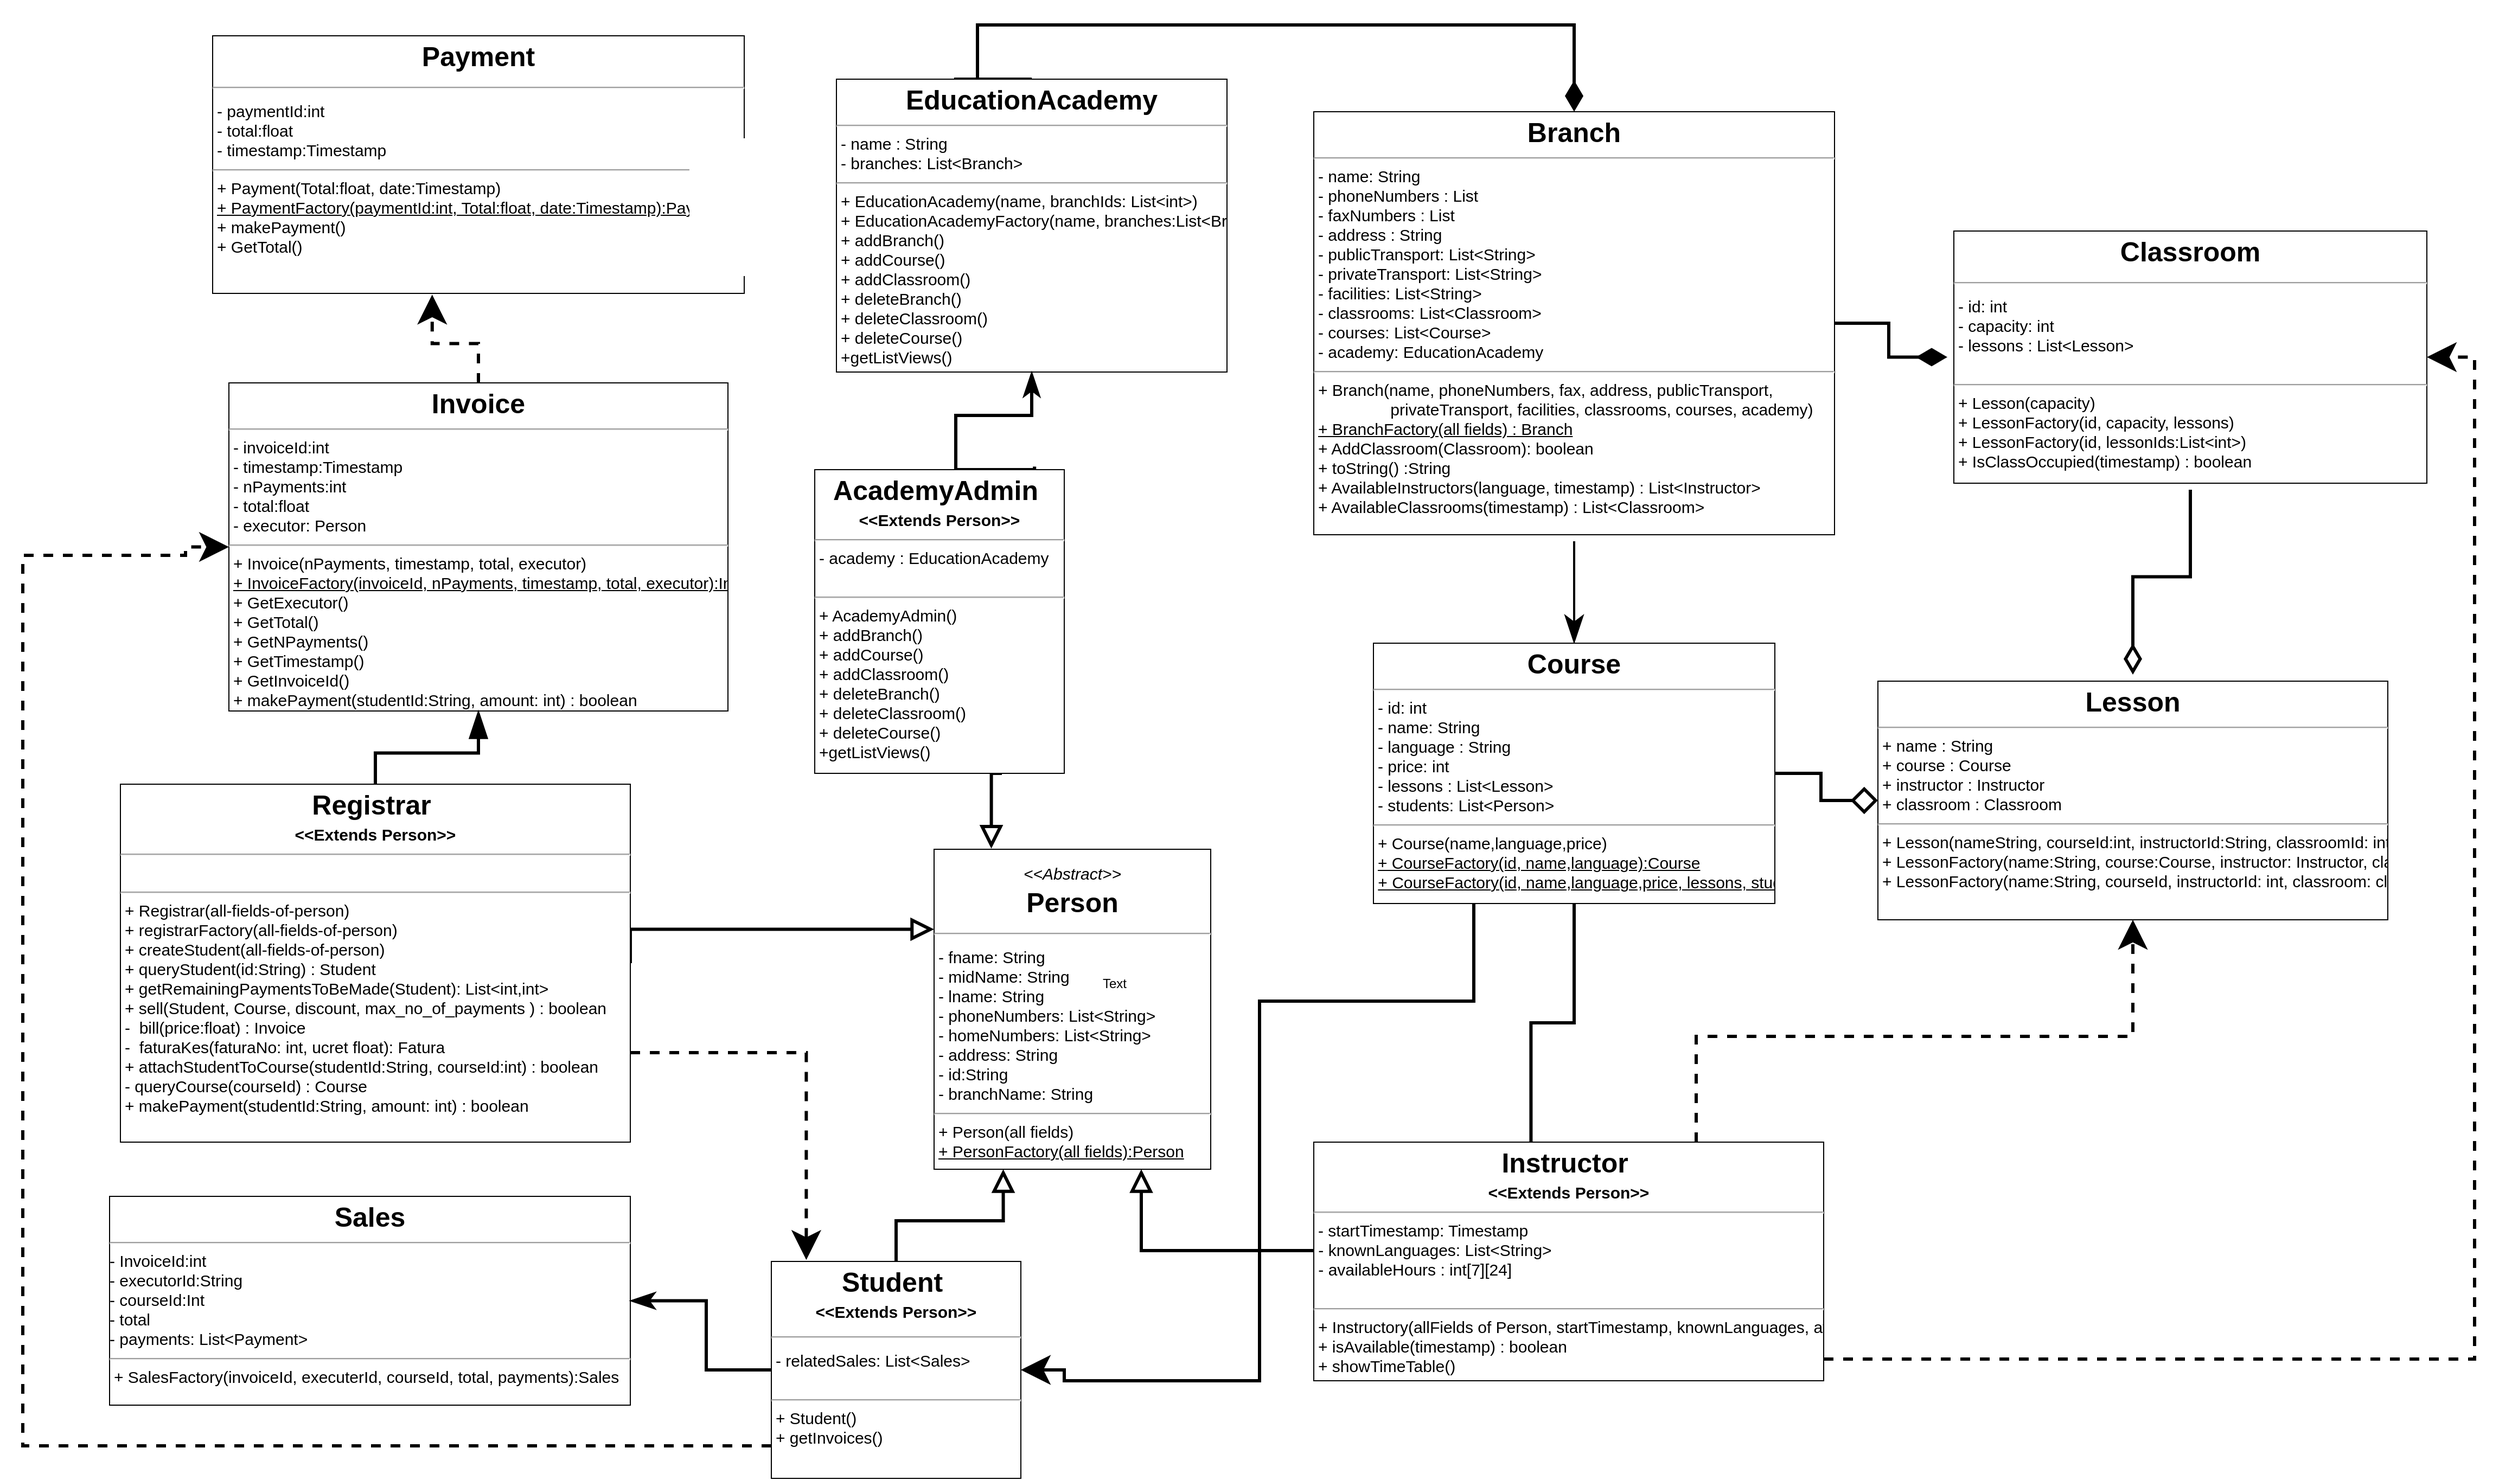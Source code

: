 <mxfile version="13.0.6" type="device"><diagram id="285nsoqUx9yiz--Ypf5e" name="Page-1"><mxGraphModel dx="3460" dy="1933" grid="1" gridSize="10" guides="1" tooltips="1" connect="1" arrows="1" fold="1" page="1" pageScale="1" pageWidth="827" pageHeight="1169" math="0" shadow="0"><root><mxCell id="0"/><mxCell id="1" parent="0"/><mxCell id="01FbjvimQgHPsxQRrtpG-1" style="edgeStyle=orthogonalEdgeStyle;rounded=0;orthogonalLoop=1;jettySize=auto;html=1;entryX=0.5;entryY=0;entryDx=0;entryDy=0;endArrow=diamondThin;endFill=1;strokeWidth=3;endSize=20;fontSize=15;exitX=0.5;exitY=0;exitDx=0;exitDy=0;" edge="1" parent="1" source="01FbjvimQgHPsxQRrtpG-2" target="01FbjvimQgHPsxQRrtpG-12"><mxGeometry relative="1" as="geometry"><Array as="points"><mxPoint x="1290" y="460"/><mxPoint x="1310" y="460"/><mxPoint x="1310" y="240"/><mxPoint x="1860" y="240"/></Array></mxGeometry></mxCell><mxCell id="01FbjvimQgHPsxQRrtpG-2" value="&lt;p style=&quot;margin: 4px 0px 0px ; text-align: center&quot;&gt;&lt;b&gt;&lt;font style=&quot;font-size: 25px&quot;&gt;EducationAcademy&lt;/font&gt;&lt;/b&gt;&lt;/p&gt;&lt;hr style=&quot;font-size: 15px&quot;&gt;&lt;p style=&quot;margin: 0px 0px 0px 4px ; font-size: 15px&quot;&gt;- name : String&amp;nbsp;&lt;/p&gt;&lt;p style=&quot;margin: 0px 0px 0px 4px ; font-size: 15px&quot;&gt;- branches: List&amp;lt;Branch&amp;gt;&lt;/p&gt;&lt;hr style=&quot;font-size: 15px&quot;&gt;&lt;p style=&quot;margin: 0px 0px 0px 4px ; font-size: 15px&quot;&gt;+ EducationAcademy(name, branchIds: List&amp;lt;int&amp;gt;)&lt;br style=&quot;font-size: 15px&quot;&gt;&lt;/p&gt;&lt;p style=&quot;margin: 0px 0px 0px 4px ; font-size: 15px&quot;&gt;+ EducationAcademyFactory(name, branches:List&amp;lt;Branch&amp;gt;)&lt;/p&gt;&lt;p style=&quot;margin: 0px 0px 0px 4px&quot;&gt;+ addBranch()&lt;/p&gt;&lt;p style=&quot;margin: 0px 0px 0px 4px&quot;&gt;+ addCourse()&lt;/p&gt;&lt;p style=&quot;margin: 0px 0px 0px 4px&quot;&gt;+ addClassroom()&lt;/p&gt;&lt;p style=&quot;margin: 0px 0px 0px 4px&quot;&gt;+ deleteBranch()&lt;/p&gt;&lt;p style=&quot;margin: 0px 0px 0px 4px&quot;&gt;+ deleteClassroom()&lt;/p&gt;&lt;p style=&quot;margin: 0px 0px 0px 4px&quot;&gt;+ deleteCourse()&lt;/p&gt;&lt;p style=&quot;margin: 0px 0px 0px 4px&quot;&gt;+getListViews()&lt;/p&gt;&lt;p style=&quot;margin: 0px 0px 0px 4px ; font-size: 15px&quot;&gt;&lt;br style=&quot;font-size: 15px&quot;&gt;&lt;/p&gt;" style="verticalAlign=top;align=left;overflow=fill;fontSize=15;fontFamily=Helvetica;html=1;" vertex="1" parent="1"><mxGeometry x="1180" y="290" width="360" height="270" as="geometry"/></mxCell><mxCell id="01FbjvimQgHPsxQRrtpG-3" style="edgeStyle=orthogonalEdgeStyle;rounded=0;orthogonalLoop=1;jettySize=auto;html=1;sourcePerimeterSpacing=6;endArrow=diamondThin;endFill=0;endSize=20;targetPerimeterSpacing=6;strokeWidth=3;fontSize=15;" edge="1" parent="1" source="01FbjvimQgHPsxQRrtpG-4" target="01FbjvimQgHPsxQRrtpG-25"><mxGeometry relative="1" as="geometry"/></mxCell><mxCell id="01FbjvimQgHPsxQRrtpG-4" value="&lt;p style=&quot;margin: 4px 0px 0px ; text-align: center ; font-size: 25px&quot;&gt;&lt;b&gt;&lt;font style=&quot;font-size: 25px&quot;&gt;Classroom&lt;/font&gt;&lt;/b&gt;&lt;/p&gt;&lt;hr style=&quot;font-size: 25px&quot;&gt;&lt;p style=&quot;margin: 0px 0px 0px 4px&quot;&gt;&lt;font style=&quot;font-size: 15px&quot;&gt;- id: int&lt;/font&gt;&lt;/p&gt;&lt;p style=&quot;margin: 0px 0px 0px 4px&quot;&gt;&lt;font style=&quot;font-size: 15px&quot;&gt;- capacity: int&lt;/font&gt;&lt;/p&gt;&lt;p style=&quot;margin: 0px 0px 0px 4px&quot;&gt;&lt;font style=&quot;font-size: 15px&quot;&gt;- lessons : List&amp;lt;Lesson&amp;gt;&lt;/font&gt;&lt;/p&gt;&lt;p style=&quot;margin: 0px 0px 0px 4px&quot;&gt;&lt;font style=&quot;font-size: 15px&quot;&gt;&lt;br&gt;&lt;/font&gt;&lt;/p&gt;&lt;hr&gt;&lt;p style=&quot;margin: 0px 0px 0px 4px&quot;&gt;&lt;font style=&quot;font-size: 15px&quot;&gt;+ Lesson(capacity)&lt;/font&gt;&lt;/p&gt;&lt;p style=&quot;margin: 0px 0px 0px 4px&quot;&gt;&lt;font style=&quot;font-size: 15px&quot;&gt;+ LessonFactory(id, capacity, lessons)&lt;/font&gt;&lt;/p&gt;&lt;p style=&quot;margin: 0px 0px 0px 4px&quot;&gt;&lt;font style=&quot;font-size: 15px&quot;&gt;+ LessonFactory(id, lessonIds:List&amp;lt;int&amp;gt;)&lt;/font&gt;&lt;/p&gt;&lt;p style=&quot;margin: 0px 0px 0px 4px&quot;&gt;&lt;font style=&quot;font-size: 15px&quot;&gt;+ IsClassOccupied(timestamp) : boolean&lt;/font&gt;&lt;/p&gt;" style="verticalAlign=top;align=left;overflow=fill;fontSize=15;fontFamily=Helvetica;html=1;" vertex="1" parent="1"><mxGeometry x="2210" y="430" width="436" height="232.5" as="geometry"/></mxCell><mxCell id="01FbjvimQgHPsxQRrtpG-5" value="&lt;p style=&quot;margin: 4px 0px 0px ; text-align: center ; font-size: 25px&quot;&gt;&lt;i style=&quot;font-size: 15px&quot;&gt;&amp;lt;&amp;lt;Abstract&amp;gt;&amp;gt;&lt;/i&gt;&lt;br style=&quot;font-size: 15px&quot;&gt;&lt;b&gt;&lt;font style=&quot;font-size: 25px&quot;&gt;Person&lt;/font&gt;&lt;/b&gt;&lt;/p&gt;&lt;hr style=&quot;font-size: 25px&quot;&gt;&lt;p style=&quot;margin: 0px 0px 0px 4px ; font-size: 15px&quot;&gt;- fname: String&lt;/p&gt;&lt;p style=&quot;margin: 0px 0px 0px 4px ; font-size: 15px&quot;&gt;- midName: String&lt;/p&gt;&lt;p style=&quot;margin: 0px 0px 0px 4px ; font-size: 15px&quot;&gt;- lname: String&lt;/p&gt;&lt;p style=&quot;margin: 0px 0px 0px 4px ; font-size: 15px&quot;&gt;- phoneNumbers: List&amp;lt;String&amp;gt;&lt;/p&gt;&lt;p style=&quot;margin: 0px 0px 0px 4px ; font-size: 15px&quot;&gt;- homeNumbers: List&amp;lt;String&amp;gt;&lt;/p&gt;&lt;p style=&quot;margin: 0px 0px 0px 4px ; font-size: 15px&quot;&gt;- address: String&lt;br style=&quot;font-size: 15px&quot;&gt;&lt;/p&gt;&lt;p style=&quot;margin: 0px 0px 0px 4px ; font-size: 15px&quot;&gt;- id:String&lt;br style=&quot;font-size: 15px&quot;&gt;&lt;/p&gt;&lt;p style=&quot;margin: 0px 0px 0px 4px ; font-size: 15px&quot;&gt;- branchName: String&lt;/p&gt;&lt;hr style=&quot;font-size: 15px&quot;&gt;&lt;p style=&quot;margin: 0px 0px 0px 4px ; font-size: 15px&quot;&gt;+ Person(all fields)&lt;br style=&quot;font-size: 15px&quot;&gt;&lt;u style=&quot;font-size: 15px&quot;&gt;+ PersonFactory(all fields):Person&lt;/u&gt;&lt;/p&gt;" style="verticalAlign=top;align=left;overflow=fill;fontSize=15;fontFamily=Helvetica;html=1;" vertex="1" parent="1"><mxGeometry x="1270" y="1000" width="255" height="295" as="geometry"/></mxCell><mxCell id="01FbjvimQgHPsxQRrtpG-34" value="Text" style="text;html=1;align=center;verticalAlign=middle;resizable=0;points=[];autosize=1;" vertex="1" parent="01FbjvimQgHPsxQRrtpG-5"><mxGeometry x="146" y="114" width="40" height="20" as="geometry"/></mxCell><mxCell id="01FbjvimQgHPsxQRrtpG-6" style="edgeStyle=orthogonalEdgeStyle;rounded=0;orthogonalLoop=1;jettySize=auto;html=1;sourcePerimeterSpacing=0;endArrow=block;endFill=0;endSize=14;targetPerimeterSpacing=0;strokeColor=#000000;strokeWidth=3;fontSize=15;" edge="1" parent="1" source="01FbjvimQgHPsxQRrtpG-9" target="01FbjvimQgHPsxQRrtpG-5"><mxGeometry relative="1" as="geometry"><Array as="points"><mxPoint x="1461" y="1370"/></Array><mxPoint x="1470" y="1410" as="targetPoint"/></mxGeometry></mxCell><mxCell id="01FbjvimQgHPsxQRrtpG-7" style="edgeStyle=orthogonalEdgeStyle;rounded=0;orthogonalLoop=1;jettySize=auto;html=1;exitX=0.75;exitY=0;exitDx=0;exitDy=0;dashed=1;sourcePerimeterSpacing=0;endArrow=classic;endFill=1;endSize=18;targetPerimeterSpacing=0;strokeColor=#000000;strokeWidth=3;fontSize=15;" edge="1" parent="1" source="01FbjvimQgHPsxQRrtpG-9" target="01FbjvimQgHPsxQRrtpG-25"><mxGeometry relative="1" as="geometry"/></mxCell><mxCell id="01FbjvimQgHPsxQRrtpG-8" style="edgeStyle=orthogonalEdgeStyle;rounded=0;orthogonalLoop=1;jettySize=auto;html=1;entryX=1;entryY=0.5;entryDx=0;entryDy=0;dashed=1;sourcePerimeterSpacing=0;endArrow=classic;endFill=1;endSize=18;targetPerimeterSpacing=0;strokeColor=#000000;strokeWidth=3;fontSize=15;" edge="1" parent="1" source="01FbjvimQgHPsxQRrtpG-9" target="01FbjvimQgHPsxQRrtpG-4"><mxGeometry relative="1" as="geometry"><Array as="points"><mxPoint x="1925" y="1470"/><mxPoint x="2690" y="1470"/><mxPoint x="2690" y="546"/></Array></mxGeometry></mxCell><mxCell id="01FbjvimQgHPsxQRrtpG-9" value="&lt;p style=&quot;margin: 4px 0px 0px ; text-align: center&quot;&gt;&lt;b&gt;&lt;font style=&quot;font-size: 25px&quot;&gt;Instructor&amp;nbsp;&lt;/font&gt;&lt;/b&gt;&lt;/p&gt;&lt;p style=&quot;margin: 4px 0px 0px ; text-align: center ; font-size: 15px&quot;&gt;&lt;b style=&quot;font-size: 15px&quot;&gt;&amp;lt;&amp;lt;Extends Person&amp;gt;&amp;gt;&lt;/b&gt;&lt;/p&gt;&lt;hr style=&quot;font-size: 15px&quot;&gt;&lt;p style=&quot;margin: 0px 0px 0px 4px ; font-size: 15px&quot;&gt;- startTimestamp: Timestamp&lt;/p&gt;&amp;nbsp;- knownLanguages: List&amp;lt;String&amp;gt;&lt;br style=&quot;font-size: 15px&quot;&gt;&amp;nbsp;- availableHours : int[7][24]&lt;br style=&quot;font-size: 15px&quot;&gt;&lt;div style=&quot;padding: 0px ; margin: 0px ; font-size: 15px&quot;&gt;&lt;br style=&quot;padding: 0px ; margin: 0px ; font-size: 15px&quot;&gt;&lt;/div&gt;&lt;hr style=&quot;font-size: 15px&quot;&gt;&lt;p style=&quot;margin: 0px 0px 0px 4px ; font-size: 15px&quot;&gt;&lt;span style=&quot;font-size: 15px&quot;&gt;+ Instructory(allFields of Person, startTimestamp, knownLanguages, availableHourse)&lt;/span&gt;&lt;/p&gt;&lt;p style=&quot;margin: 0px 0px 0px 4px ; font-size: 15px&quot;&gt;&lt;span style=&quot;font-size: 15px&quot;&gt;+ isAvailable(timestamp) : boolean&lt;/span&gt;&lt;/p&gt;&lt;p style=&quot;margin: 0px 0px 0px 4px ; font-size: 15px&quot;&gt;&lt;span style=&quot;font-size: 15px&quot;&gt;+ showTimeTable()&lt;/span&gt;&lt;/p&gt;&lt;p style=&quot;margin: 0px 0px 0px 4px ; font-size: 15px&quot;&gt;&lt;br style=&quot;font-size: 15px&quot;&gt;&lt;/p&gt;&lt;p style=&quot;margin: 0px 0px 0px 4px ; font-size: 15px&quot;&gt;&lt;br style=&quot;font-size: 15px&quot;&gt;&lt;/p&gt;" style="verticalAlign=top;align=left;overflow=fill;fontSize=15;fontFamily=Helvetica;html=1;" vertex="1" parent="1"><mxGeometry x="1620" y="1270" width="470" height="220" as="geometry"/></mxCell><mxCell id="01FbjvimQgHPsxQRrtpG-10" style="edgeStyle=orthogonalEdgeStyle;rounded=0;orthogonalLoop=1;jettySize=auto;html=1;sourcePerimeterSpacing=6;endArrow=diamondThin;endFill=1;endSize=20;targetPerimeterSpacing=6;strokeWidth=3;exitX=1;exitY=0.5;exitDx=0;exitDy=0;fontSize=15;" edge="1" parent="1" source="01FbjvimQgHPsxQRrtpG-12" target="01FbjvimQgHPsxQRrtpG-4"><mxGeometry relative="1" as="geometry"/></mxCell><mxCell id="01FbjvimQgHPsxQRrtpG-11" style="edgeStyle=orthogonalEdgeStyle;rounded=0;orthogonalLoop=1;jettySize=auto;html=1;entryX=0.5;entryY=0;entryDx=0;entryDy=0;sourcePerimeterSpacing=6;endArrow=classicThin;endFill=1;endSize=20;targetPerimeterSpacing=6;strokeWidth=2;fontSize=15;" edge="1" parent="1" source="01FbjvimQgHPsxQRrtpG-12" target="01FbjvimQgHPsxQRrtpG-29"><mxGeometry relative="1" as="geometry"/></mxCell><mxCell id="01FbjvimQgHPsxQRrtpG-12" value="&lt;p style=&quot;margin: 4px 0px 0px ; text-align: center&quot;&gt;&lt;b&gt;&lt;font style=&quot;font-size: 25px&quot;&gt;Branch&lt;/font&gt;&lt;/b&gt;&lt;/p&gt;&lt;hr style=&quot;font-size: 15px&quot;&gt;&lt;p style=&quot;margin: 0px 0px 0px 4px ; font-size: 15px&quot;&gt;&lt;span style=&quot;font-size: 15px&quot;&gt;- name: String&lt;/span&gt;&lt;/p&gt;&lt;p style=&quot;margin: 0px 0px 0px 4px ; font-size: 15px&quot;&gt;&lt;span style=&quot;font-size: 15px&quot;&gt;- phoneNumbers : List&lt;/span&gt;&lt;/p&gt;&lt;p style=&quot;margin: 0px 0px 0px 4px ; font-size: 15px&quot;&gt;&lt;span style=&quot;font-size: 15px&quot;&gt;- faxNumbers : List&lt;/span&gt;&lt;/p&gt;&lt;p style=&quot;margin: 0px 0px 0px 4px ; font-size: 15px&quot;&gt;&lt;span style=&quot;font-size: 15px&quot;&gt;- address : String&lt;/span&gt;&lt;/p&gt;&lt;p style=&quot;margin: 0px 0px 0px 4px ; font-size: 15px&quot;&gt;&lt;span style=&quot;font-size: 15px&quot;&gt;- publicTransport: List&amp;lt;String&amp;gt;&lt;/span&gt;&lt;/p&gt;&lt;p style=&quot;margin: 0px 0px 0px 4px ; font-size: 15px&quot;&gt;&lt;span style=&quot;font-size: 15px&quot;&gt;- privateTransport: List&amp;lt;String&amp;gt;&lt;/span&gt;&lt;/p&gt;&lt;p style=&quot;margin: 0px 0px 0px 4px ; font-size: 15px&quot;&gt;&lt;span style=&quot;font-size: 15px&quot;&gt;- facilities: List&amp;lt;String&amp;gt;&lt;/span&gt;&lt;/p&gt;&lt;p style=&quot;margin: 0px 0px 0px 4px ; font-size: 15px&quot;&gt;&lt;span style=&quot;font-size: 15px&quot;&gt;- classrooms: List&amp;lt;Classroom&amp;gt;&lt;/span&gt;&lt;/p&gt;&lt;p style=&quot;margin: 0px 0px 0px 4px ; font-size: 15px&quot;&gt;&lt;span style=&quot;font-size: 15px&quot;&gt;- courses: List&amp;lt;Course&amp;gt;&lt;/span&gt;&lt;/p&gt;&lt;p style=&quot;margin: 0px 0px 0px 4px ; font-size: 15px&quot;&gt;&lt;span style=&quot;font-size: 15px&quot;&gt;- academy: EducationAcademy&lt;/span&gt;&lt;/p&gt;&lt;hr style=&quot;font-size: 15px&quot;&gt;&lt;p style=&quot;margin: 0px 0px 0px 4px ; font-size: 15px&quot;&gt;+ Branch(name, phoneNumbers, fax, address, publicTransport,&amp;nbsp;&lt;/p&gt;&lt;p style=&quot;margin: 0px 0px 0px 4px ; font-size: 15px&quot;&gt;&amp;nbsp; &amp;nbsp; &amp;nbsp; &amp;nbsp; &amp;nbsp; &amp;nbsp; &amp;nbsp; &amp;nbsp; privateTransport, facilities, classrooms, courses, academy)&lt;/p&gt;&lt;p style=&quot;margin: 0px 0px 0px 4px ; font-size: 15px&quot;&gt;&lt;u style=&quot;font-size: 15px&quot;&gt;+ BranchFactory(all fields) : Branch&lt;/u&gt;&lt;/p&gt;&lt;p style=&quot;margin: 0px 0px 0px 4px ; font-size: 15px&quot;&gt;+ AddClassroom(Classroom): boolean&lt;/p&gt;&lt;p style=&quot;margin: 0px 0px 0px 4px ; font-size: 15px&quot;&gt;+ toString() :String&lt;/p&gt;&lt;p style=&quot;margin: 0px 0px 0px 4px ; font-size: 15px&quot;&gt;+ AvailableInstructors(language, timestamp) : List&amp;lt;Instructor&amp;gt;&amp;nbsp;&lt;/p&gt;&lt;p style=&quot;margin: 0px 0px 0px 4px ; font-size: 15px&quot;&gt;+ AvailableClassrooms(timestamp) : List&amp;lt;Classroom&amp;gt;&lt;/p&gt;&lt;p style=&quot;margin: 0px 0px 0px 4px ; font-size: 15px&quot;&gt;&lt;br style=&quot;font-size: 15px&quot;&gt;&lt;/p&gt;" style="verticalAlign=top;align=left;overflow=fill;fontSize=15;fontFamily=Helvetica;html=1;" vertex="1" parent="1"><mxGeometry x="1620" y="320" width="480" height="390" as="geometry"/></mxCell><mxCell id="01FbjvimQgHPsxQRrtpG-13" style="edgeStyle=orthogonalEdgeStyle;rounded=0;orthogonalLoop=1;jettySize=auto;html=1;entryX=0.413;entryY=1.005;entryDx=0;entryDy=0;entryPerimeter=0;dashed=1;sourcePerimeterSpacing=0;endArrow=classic;endFill=1;endSize=18;targetPerimeterSpacing=0;strokeColor=#000000;strokeWidth=3;fontSize=15;" edge="1" parent="1" source="01FbjvimQgHPsxQRrtpG-14" target="01FbjvimQgHPsxQRrtpG-16"><mxGeometry relative="1" as="geometry"/></mxCell><mxCell id="01FbjvimQgHPsxQRrtpG-14" value="&lt;p style=&quot;margin: 4px 0px 0px ; text-align: center&quot;&gt;&lt;b&gt;&lt;font style=&quot;font-size: 25px&quot;&gt;Invoice&lt;/font&gt;&lt;/b&gt;&lt;/p&gt;&lt;hr style=&quot;font-size: 15px&quot;&gt;&lt;p style=&quot;margin: 0px 0px 0px 4px ; font-size: 15px&quot;&gt;- invoiceId:int&lt;/p&gt;&lt;p style=&quot;margin: 0px 0px 0px 4px ; font-size: 15px&quot;&gt;- timestamp:Timestamp&lt;/p&gt;&lt;p style=&quot;margin: 0px 0px 0px 4px ; font-size: 15px&quot;&gt;- nPayments:int&lt;/p&gt;&lt;p style=&quot;margin: 0px 0px 0px 4px ; font-size: 15px&quot;&gt;- total:float&lt;/p&gt;&lt;p style=&quot;margin: 0px 0px 0px 4px ; font-size: 15px&quot;&gt;- executor: Person&lt;/p&gt;&lt;hr style=&quot;font-size: 15px&quot;&gt;&lt;p style=&quot;margin: 0px 0px 0px 4px ; font-size: 15px&quot;&gt;+ Invoice(nPayments, timestamp, total, executor)&lt;/p&gt;&lt;p style=&quot;margin: 0px 0px 0px 4px ; font-size: 15px&quot;&gt;&lt;u style=&quot;font-size: 15px&quot;&gt;+ InvoiceFactory(invoiceId, nPayments, timestamp, total, executor):Invoice&lt;/u&gt;&lt;br style=&quot;font-size: 15px&quot;&gt;&lt;/p&gt;&lt;p style=&quot;margin: 0px 0px 0px 4px ; font-size: 15px&quot;&gt;+ GetExecutor()&lt;/p&gt;&lt;p style=&quot;margin: 0px 0px 0px 4px ; font-size: 15px&quot;&gt;+ GetTotal()&lt;/p&gt;&lt;p style=&quot;margin: 0px 0px 0px 4px ; font-size: 15px&quot;&gt;+ GetNPayments()&lt;/p&gt;&lt;p style=&quot;margin: 0px 0px 0px 4px ; font-size: 15px&quot;&gt;+ GetTimestamp()&lt;/p&gt;&lt;p style=&quot;margin: 0px 0px 0px 4px ; font-size: 15px&quot;&gt;+ GetInvoiceId()&lt;/p&gt;&lt;p style=&quot;margin: 0px 0px 0px 4px ; font-size: 15px&quot;&gt;+ makePayment(studentId:String, amount: int) : boolean&lt;br&gt;&lt;/p&gt;" style="verticalAlign=top;align=left;overflow=fill;fontSize=15;fontFamily=Helvetica;html=1;" vertex="1" parent="1"><mxGeometry x="620" y="570" width="460" height="302.5" as="geometry"/></mxCell><mxCell id="01FbjvimQgHPsxQRrtpG-15" value="&lt;p style=&quot;margin: 4px 0px 0px ; text-align: center&quot;&gt;&lt;b&gt;&lt;font style=&quot;font-size: 25px&quot;&gt;Sales&lt;/font&gt;&lt;/b&gt;&lt;/p&gt;&lt;hr style=&quot;font-size: 15px&quot;&gt;&lt;p style=&quot;margin: 0px 0px 0px 4px ; font-size: 15px&quot;&gt;&lt;/p&gt;- InvoiceId:int&lt;br style=&quot;font-size: 15px&quot;&gt;- executorId:String&lt;br style=&quot;font-size: 15px&quot;&gt;- courseId:Int&lt;br style=&quot;font-size: 15px&quot;&gt;- total&lt;br style=&quot;font-size: 15px&quot;&gt;- payments: List&amp;lt;Payment&amp;gt;&amp;nbsp;&lt;br style=&quot;font-size: 15px&quot;&gt;&lt;hr style=&quot;font-size: 15px&quot;&gt;&lt;p style=&quot;margin: 0px 0px 0px 4px ; font-size: 15px&quot;&gt;+ SalesFactory(invoiceId, executerId, courseId, total, payments):Sales&lt;/p&gt;&lt;p style=&quot;margin: 0px 0px 0px 4px ; font-size: 15px&quot;&gt;&lt;br style=&quot;font-size: 15px&quot;&gt;&lt;/p&gt;" style="verticalAlign=top;align=left;overflow=fill;fontSize=15;fontFamily=Helvetica;html=1;" vertex="1" parent="1"><mxGeometry x="510" y="1320" width="480" height="192.5" as="geometry"/></mxCell><mxCell id="01FbjvimQgHPsxQRrtpG-16" value="&lt;p style=&quot;margin: 4px 0px 0px ; text-align: center ; font-size: 25px&quot;&gt;&lt;b&gt;&lt;font style=&quot;font-size: 25px&quot;&gt;Payment&lt;/font&gt;&lt;/b&gt;&lt;/p&gt;&lt;hr style=&quot;font-size: 25px&quot;&gt;&lt;p style=&quot;margin: 0px 0px 0px 4px ; font-size: 15px&quot;&gt;- paymentId:int&lt;/p&gt;&lt;p style=&quot;margin: 0px 0px 0px 4px ; font-size: 15px&quot;&gt;- total:float&lt;/p&gt;&lt;p style=&quot;margin: 0px 0px 0px 4px ; font-size: 15px&quot;&gt;- timestamp:Timestamp&amp;nbsp; &amp;nbsp;&lt;/p&gt;&lt;hr style=&quot;font-size: 15px&quot;&gt;&lt;p style=&quot;margin: 0px 0px 0px 4px ; font-size: 15px&quot;&gt;+ Payment(Total:float, date:Timestamp)&lt;br style=&quot;font-size: 15px&quot;&gt;&lt;/p&gt;&lt;p style=&quot;margin: 0px 0px 0px 4px ; font-size: 15px&quot;&gt;&lt;u style=&quot;font-size: 15px&quot;&gt;+ PaymentFactory(paymentId:int, Total:float, date:Timestamp):Payment&lt;/u&gt;&lt;/p&gt;&lt;p style=&quot;margin: 0px 0px 0px 4px ; font-size: 15px&quot;&gt;+ makePayment()&lt;/p&gt;&lt;p style=&quot;margin: 0px 0px 0px 4px ; font-size: 15px&quot;&gt;+ GetTotal()&lt;/p&gt;" style="verticalAlign=top;align=left;overflow=fill;fontSize=15;fontFamily=Helvetica;html=1;" vertex="1" parent="1"><mxGeometry x="605" y="250" width="490" height="237.5" as="geometry"/></mxCell><mxCell id="01FbjvimQgHPsxQRrtpG-17" style="edgeStyle=orthogonalEdgeStyle;rounded=0;orthogonalLoop=1;jettySize=auto;html=1;exitX=0.5;exitY=0;exitDx=0;exitDy=0;entryX=0.25;entryY=1;entryDx=0;entryDy=0;sourcePerimeterSpacing=0;endArrow=block;endFill=0;endSize=14;targetPerimeterSpacing=0;strokeColor=#000000;strokeWidth=3;fontSize=15;" edge="1" parent="1" source="01FbjvimQgHPsxQRrtpG-20" target="01FbjvimQgHPsxQRrtpG-5"><mxGeometry relative="1" as="geometry"/></mxCell><mxCell id="01FbjvimQgHPsxQRrtpG-18" style="edgeStyle=orthogonalEdgeStyle;rounded=0;orthogonalLoop=1;jettySize=auto;html=1;sourcePerimeterSpacing=0;endArrow=classicThin;endFill=1;endSize=14;targetPerimeterSpacing=0;strokeColor=#000000;strokeWidth=3;fontSize=15;" edge="1" parent="1" source="01FbjvimQgHPsxQRrtpG-20" target="01FbjvimQgHPsxQRrtpG-15"><mxGeometry relative="1" as="geometry"/></mxCell><mxCell id="01FbjvimQgHPsxQRrtpG-19" style="edgeStyle=orthogonalEdgeStyle;rounded=0;orthogonalLoop=1;jettySize=auto;html=1;entryX=0;entryY=0.5;entryDx=0;entryDy=0;dashed=1;sourcePerimeterSpacing=0;endArrow=classic;endFill=1;endSize=18;targetPerimeterSpacing=0;strokeColor=#000000;strokeWidth=3;fontSize=15;" edge="1" parent="1" source="01FbjvimQgHPsxQRrtpG-20" target="01FbjvimQgHPsxQRrtpG-14"><mxGeometry relative="1" as="geometry"><Array as="points"><mxPoint x="1185" y="1550"/><mxPoint x="430" y="1550"/><mxPoint x="430" y="729"/><mxPoint x="580" y="729"/><mxPoint x="580" y="721"/></Array></mxGeometry></mxCell><mxCell id="01FbjvimQgHPsxQRrtpG-20" value="&lt;p style=&quot;margin: 4px 0px 0px ; text-align: center&quot;&gt;&lt;b style=&quot;font-size: 25px&quot;&gt;&lt;font style=&quot;font-size: 25px&quot;&gt;Student&amp;nbsp;&lt;/font&gt;&lt;/b&gt;&lt;/p&gt;&lt;p style=&quot;margin: 4px 0px 0px ; text-align: center&quot;&gt;&lt;b&gt;&lt;font style=&quot;font-size: 15px&quot;&gt;&amp;lt;&amp;lt;Extends Person&amp;gt;&amp;gt;&lt;/font&gt;&lt;/b&gt;&lt;/p&gt;&lt;hr style=&quot;font-size: 25px&quot;&gt;&lt;p style=&quot;margin: 0px 0px 0px 4px ; font-size: 15px&quot;&gt;- relatedSales: List&amp;lt;Sales&amp;gt;&lt;/p&gt;&lt;p style=&quot;margin: 0px 0px 0px 4px ; font-size: 15px&quot;&gt;&lt;br style=&quot;font-size: 15px&quot;&gt;&lt;/p&gt;&lt;hr style=&quot;font-size: 15px&quot;&gt;&lt;p style=&quot;margin: 0px 0px 0px 4px ; font-size: 15px&quot;&gt;+ Student()&lt;/p&gt;&lt;p style=&quot;margin: 0px 0px 0px 4px ; font-size: 15px&quot;&gt;+ getInvoices()&lt;/p&gt;&lt;p style=&quot;margin: 0px 0px 0px 4px ; font-size: 15px&quot;&gt;&lt;br style=&quot;font-size: 15px&quot;&gt;&lt;/p&gt;" style="verticalAlign=top;align=left;overflow=fill;fontSize=15;fontFamily=Helvetica;html=1;" vertex="1" parent="1"><mxGeometry x="1120" y="1380" width="230" height="200" as="geometry"/></mxCell><mxCell id="01FbjvimQgHPsxQRrtpG-21" style="edgeStyle=orthogonalEdgeStyle;rounded=0;orthogonalLoop=1;jettySize=auto;html=1;exitX=1;exitY=0.5;exitDx=0;exitDy=0;sourcePerimeterSpacing=0;endArrow=block;endFill=0;endSize=14;targetPerimeterSpacing=0;strokeColor=#000000;strokeWidth=3;fontSize=15;entryX=0;entryY=0.25;entryDx=0;entryDy=0;" edge="1" parent="1" source="01FbjvimQgHPsxQRrtpG-24" target="01FbjvimQgHPsxQRrtpG-5"><mxGeometry relative="1" as="geometry"><mxPoint x="1160" y="1020" as="targetPoint"/><Array as="points"><mxPoint x="990" y="1074"/></Array></mxGeometry></mxCell><mxCell id="01FbjvimQgHPsxQRrtpG-22" style="edgeStyle=orthogonalEdgeStyle;rounded=0;orthogonalLoop=1;jettySize=auto;html=1;exitX=0.5;exitY=0;exitDx=0;exitDy=0;sourcePerimeterSpacing=0;endArrow=blockThin;endFill=1;endSize=18;targetPerimeterSpacing=0;strokeColor=#000000;strokeWidth=3;fontSize=15;" edge="1" parent="1" source="01FbjvimQgHPsxQRrtpG-24" target="01FbjvimQgHPsxQRrtpG-14"><mxGeometry relative="1" as="geometry"><mxPoint x="750" y="900" as="targetPoint"/></mxGeometry></mxCell><mxCell id="01FbjvimQgHPsxQRrtpG-23" style="edgeStyle=orthogonalEdgeStyle;rounded=0;orthogonalLoop=1;jettySize=auto;html=1;exitX=1;exitY=0.75;exitDx=0;exitDy=0;entryX=0.14;entryY=-0.007;entryDx=0;entryDy=0;entryPerimeter=0;dashed=1;sourcePerimeterSpacing=0;endArrow=classic;endFill=1;endSize=18;targetPerimeterSpacing=0;strokeColor=#000000;strokeWidth=3;fontSize=15;" edge="1" parent="1" source="01FbjvimQgHPsxQRrtpG-24" target="01FbjvimQgHPsxQRrtpG-20"><mxGeometry relative="1" as="geometry"/></mxCell><mxCell id="01FbjvimQgHPsxQRrtpG-24" value="&lt;p style=&quot;margin: 4px 0px 0px ; text-align: center ; font-size: 25px&quot;&gt;&lt;font style=&quot;font-size: 25px&quot;&gt;&lt;span style=&quot;font-weight: 700&quot;&gt;Registrar&amp;nbsp;&lt;/span&gt;&lt;/font&gt;&lt;/p&gt;&lt;p style=&quot;margin: 4px 0px 0px ; text-align: center&quot;&gt;&lt;font style=&quot;font-size: 15px&quot;&gt;&lt;span style=&quot;font-weight: 700&quot;&gt;&amp;lt;&amp;lt;Extends Person&amp;gt;&amp;gt;&lt;/span&gt;&lt;br&gt;&lt;/font&gt;&lt;/p&gt;&lt;hr&gt;&lt;p style=&quot;margin: 0px 0px 0px 4px ; font-size: 15px&quot;&gt;&lt;br style=&quot;font-size: 15px&quot;&gt;&lt;/p&gt;&lt;hr style=&quot;font-size: 15px&quot;&gt;&lt;p style=&quot;margin: 0px 0px 0px 4px ; font-size: 15px&quot;&gt;+ Registrar(all-fields-of-person)&lt;/p&gt;&lt;p style=&quot;margin: 0px 0px 0px 4px ; font-size: 15px&quot;&gt;+ registrarFactory(all-fields-of-person)&lt;/p&gt;&lt;p style=&quot;margin: 0px 0px 0px 4px ; font-size: 15px&quot;&gt;+ createStudent(all-fields-of-person)&lt;/p&gt;&lt;p style=&quot;margin: 0px 0px 0px 4px ; font-size: 15px&quot;&gt;+ queryStudent(id:String) : Student&lt;/p&gt;&lt;p style=&quot;margin: 0px 0px 0px 4px ; font-size: 15px&quot;&gt;+ getRemainingPaymentsToBeMade(Student): List&amp;lt;int,int&amp;gt;&lt;/p&gt;&lt;p style=&quot;margin: 0px 0px 0px 4px ; font-size: 15px&quot;&gt;+ sell(Student, Course, discount, max_no_of_payments ) : boolean&lt;/p&gt;&lt;p style=&quot;margin: 0px 0px 0px 4px ; font-size: 15px&quot;&gt;-&amp;nbsp; bill(price:float) : Invoice&lt;/p&gt;&lt;p style=&quot;margin: 0px 0px 0px 4px ; font-size: 15px&quot;&gt;-&amp;nbsp; faturaKes(faturaNo: int, ucret float): Fatura&lt;br style=&quot;font-size: 15px&quot;&gt;&lt;/p&gt;&lt;p style=&quot;margin: 0px 0px 0px 4px ; font-size: 15px&quot;&gt;+ attachStudentToCourse(studentId:String, courseId:int) : boolean&lt;/p&gt;&lt;p style=&quot;margin: 0px 0px 0px 4px ; font-size: 15px&quot;&gt;- queryCourse(courseId) : Course&lt;/p&gt;&lt;p style=&quot;margin: 0px 0px 0px 4px ; font-size: 15px&quot;&gt;+ makePayment(studentId:String, amount: int) : boolean&lt;/p&gt;&lt;p style=&quot;margin: 0px 0px 0px 4px ; font-size: 15px&quot;&gt;&lt;br style=&quot;font-size: 15px&quot;&gt;&lt;/p&gt;&lt;p style=&quot;margin: 0px 0px 0px 4px ; font-size: 15px&quot;&gt;&lt;br style=&quot;font-size: 15px&quot;&gt;&lt;/p&gt;" style="verticalAlign=top;align=left;overflow=fill;fontSize=15;fontFamily=Helvetica;html=1;" vertex="1" parent="1"><mxGeometry x="520" y="940" width="470" height="330" as="geometry"/></mxCell><mxCell id="01FbjvimQgHPsxQRrtpG-25" value="&lt;p style=&quot;margin: 4px 0px 0px ; text-align: center&quot;&gt;&lt;b&gt;&lt;font style=&quot;font-size: 25px&quot;&gt;Lesson&lt;/font&gt;&lt;/b&gt;&lt;/p&gt;&lt;hr style=&quot;font-size: 15px&quot;&gt;&lt;p style=&quot;margin: 0px 0px 0px 4px ; font-size: 15px&quot;&gt;+ name : String&lt;/p&gt;&lt;p style=&quot;margin: 0px 0px 0px 4px ; font-size: 15px&quot;&gt;+ course : Course&lt;/p&gt;&lt;p style=&quot;margin: 0px 0px 0px 4px ; font-size: 15px&quot;&gt;+ instructor : Instructor&lt;/p&gt;&lt;p style=&quot;margin: 0px 0px 0px 4px ; font-size: 15px&quot;&gt;+ classroom : Classroom&lt;/p&gt;&lt;hr style=&quot;font-size: 15px&quot;&gt;&lt;p style=&quot;margin: 0px 0px 0px 4px ; font-size: 15px&quot;&gt;+ Lesson(nameString, courseId:int, instructorId:String, classroomId: int)&lt;/p&gt;&lt;p style=&quot;margin: 0px 0px 0px 4px ; font-size: 15px&quot;&gt;+ LessonFactory(name:String, course:Course, instructor: Instructor, classroom: Classroom)&lt;/p&gt;&lt;p style=&quot;margin: 0px 0px 0px 4px ; font-size: 15px&quot;&gt;+ LessonFactory(name:String, courseId, instructorId: int, classroom: classroomId)&lt;/p&gt;&lt;p style=&quot;margin: 0px 0px 0px 4px ; font-size: 15px&quot;&gt;&lt;br style=&quot;font-size: 15px&quot;&gt;&lt;/p&gt;" style="verticalAlign=top;align=left;overflow=fill;fontSize=15;fontFamily=Helvetica;html=1;" vertex="1" parent="1"><mxGeometry x="2140" y="845" width="470" height="220" as="geometry"/></mxCell><mxCell id="01FbjvimQgHPsxQRrtpG-26" style="edgeStyle=orthogonalEdgeStyle;rounded=0;orthogonalLoop=1;jettySize=auto;html=1;exitX=1;exitY=0.5;exitDx=0;exitDy=0;entryX=0;entryY=0.5;entryDx=0;entryDy=0;sourcePerimeterSpacing=0;endArrow=diamond;endFill=0;endSize=18;targetPerimeterSpacing=0;strokeColor=#000000;strokeWidth=3;fontSize=15;" edge="1" parent="1" source="01FbjvimQgHPsxQRrtpG-29" target="01FbjvimQgHPsxQRrtpG-25"><mxGeometry relative="1" as="geometry"/></mxCell><mxCell id="01FbjvimQgHPsxQRrtpG-27" style="edgeStyle=orthogonalEdgeStyle;rounded=0;orthogonalLoop=1;jettySize=auto;html=1;exitX=0.25;exitY=1;exitDx=0;exitDy=0;sourcePerimeterSpacing=0;endArrow=classic;endFill=1;endSize=18;targetPerimeterSpacing=0;strokeColor=#000000;strokeWidth=3;fontSize=15;entryX=1;entryY=0.5;entryDx=0;entryDy=0;" edge="1" parent="1" source="01FbjvimQgHPsxQRrtpG-29" target="01FbjvimQgHPsxQRrtpG-20"><mxGeometry relative="1" as="geometry"><Array as="points"><mxPoint x="1768" y="1140"/><mxPoint x="1570" y="1140"/><mxPoint x="1570" y="1490"/><mxPoint x="1390" y="1490"/><mxPoint x="1390" y="1480"/></Array><mxPoint x="1290" y="1480" as="targetPoint"/></mxGeometry></mxCell><mxCell id="01FbjvimQgHPsxQRrtpG-28" style="edgeStyle=orthogonalEdgeStyle;rounded=0;orthogonalLoop=1;jettySize=auto;html=1;exitX=0.5;exitY=1;exitDx=0;exitDy=0;entryX=0.426;entryY=0.002;entryDx=0;entryDy=0;entryPerimeter=0;sourcePerimeterSpacing=0;endArrow=none;endFill=0;endSize=18;targetPerimeterSpacing=0;strokeColor=#000000;strokeWidth=3;fontSize=15;" edge="1" parent="1" source="01FbjvimQgHPsxQRrtpG-29" target="01FbjvimQgHPsxQRrtpG-9"><mxGeometry relative="1" as="geometry"/></mxCell><mxCell id="01FbjvimQgHPsxQRrtpG-29" value="&lt;p style=&quot;margin: 4px 0px 0px ; text-align: center&quot;&gt;&lt;b&gt;&lt;font style=&quot;font-size: 25px&quot;&gt;Course&lt;/font&gt;&lt;/b&gt;&lt;/p&gt;&lt;hr style=&quot;font-size: 15px&quot;&gt;&lt;p style=&quot;margin: 0px 0px 0px 4px ; font-size: 15px&quot;&gt;- id: int&lt;/p&gt;&lt;p style=&quot;margin: 0px 0px 0px 4px ; font-size: 15px&quot;&gt;- name: String&lt;/p&gt;&lt;p style=&quot;margin: 0px 0px 0px 4px ; font-size: 15px&quot;&gt;- language : String&lt;/p&gt;&lt;p style=&quot;margin: 0px 0px 0px 4px ; font-size: 15px&quot;&gt;- price: int&lt;/p&gt;&lt;p style=&quot;margin: 0px 0px 0px 4px ; font-size: 15px&quot;&gt;- lessons : List&amp;lt;Lesson&amp;gt;&lt;/p&gt;&lt;p style=&quot;margin: 0px 0px 0px 4px ; font-size: 15px&quot;&gt;- students: List&amp;lt;Person&amp;gt;&lt;/p&gt;&lt;hr style=&quot;font-size: 15px&quot;&gt;&lt;p style=&quot;margin: 0px 0px 0px 4px ; font-size: 15px&quot;&gt;+ Course(name,language,price)&lt;/p&gt;&lt;p style=&quot;margin: 0px 0px 0px 4px ; font-size: 15px&quot;&gt;&lt;u style=&quot;font-size: 15px&quot;&gt;+ CourseFactory(id, name,language):Course&lt;/u&gt;&lt;br style=&quot;font-size: 15px&quot;&gt;&lt;/p&gt;&amp;nbsp;&lt;u style=&quot;font-size: 15px&quot;&gt;+ CourseFactory(id, name,language,price, lessons, students):Course&lt;br style=&quot;font-size: 15px&quot;&gt;&lt;/u&gt;" style="verticalAlign=top;align=left;overflow=fill;fontSize=15;fontFamily=Helvetica;html=1;" vertex="1" parent="1"><mxGeometry x="1675" y="810" width="370" height="240" as="geometry"/></mxCell><mxCell id="01FbjvimQgHPsxQRrtpG-30" style="edgeStyle=orthogonalEdgeStyle;rounded=0;orthogonalLoop=1;jettySize=auto;html=1;sourcePerimeterSpacing=0;endArrow=block;endFill=0;endSize=14;targetPerimeterSpacing=0;strokeColor=#000000;strokeWidth=3;fontSize=15;exitX=0.75;exitY=1;exitDx=0;exitDy=0;entryX=0.207;entryY=-0.002;entryDx=0;entryDy=0;entryPerimeter=0;" edge="1" parent="1" source="01FbjvimQgHPsxQRrtpG-32" target="01FbjvimQgHPsxQRrtpG-5"><mxGeometry relative="1" as="geometry"><mxPoint x="1390" y="1000" as="targetPoint"/><Array as="points"><mxPoint x="1323" y="930"/></Array></mxGeometry></mxCell><mxCell id="01FbjvimQgHPsxQRrtpG-31" style="edgeStyle=orthogonalEdgeStyle;rounded=0;orthogonalLoop=1;jettySize=auto;html=1;exitX=0.881;exitY=-0.01;exitDx=0;exitDy=0;sourcePerimeterSpacing=0;endArrow=classicThin;endFill=1;endSize=14;targetPerimeterSpacing=0;strokeColor=#000000;strokeWidth=3;fontSize=15;entryX=0.5;entryY=1;entryDx=0;entryDy=0;exitPerimeter=0;" edge="1" parent="1" source="01FbjvimQgHPsxQRrtpG-32" target="01FbjvimQgHPsxQRrtpG-2"><mxGeometry relative="1" as="geometry"><mxPoint x="1380" y="570" as="targetPoint"/><Array as="points"><mxPoint x="1363" y="650"/><mxPoint x="1290" y="650"/><mxPoint x="1290" y="600"/><mxPoint x="1360" y="600"/></Array></mxGeometry></mxCell><mxCell id="01FbjvimQgHPsxQRrtpG-32" value="&lt;p style=&quot;margin: 4px 0px 0px ; text-align: center ; font-size: 25px&quot;&gt;&lt;b&gt;&lt;font style=&quot;font-size: 25px&quot;&gt;AcademyAdmin&amp;nbsp;&lt;/font&gt;&lt;/b&gt;&lt;/p&gt;&lt;p style=&quot;margin: 4px 0px 0px ; text-align: center&quot;&gt;&lt;b&gt;&lt;font style=&quot;font-size: 15px&quot;&gt;&amp;lt;&amp;lt;Extends Person&amp;gt;&amp;gt;&lt;/font&gt;&lt;/b&gt;&lt;/p&gt;&lt;hr style=&quot;font-size: 15px&quot;&gt;&lt;p style=&quot;margin: 0px 0px 0px 4px ; font-size: 15px&quot;&gt;- academy : EducationAcademy&amp;nbsp;&lt;/p&gt;&lt;p style=&quot;margin: 0px 0px 0px 4px ; font-size: 15px&quot;&gt;&lt;br style=&quot;font-size: 15px&quot;&gt;&lt;/p&gt;&lt;hr style=&quot;font-size: 15px&quot;&gt;&lt;p style=&quot;margin: 0px 0px 0px 4px ; font-size: 15px&quot;&gt;+ AcademyAdmin()&lt;/p&gt;&lt;p style=&quot;margin: 0px 0px 0px 4px&quot;&gt;+ addBranch()&lt;/p&gt;&lt;p style=&quot;margin: 0px 0px 0px 4px&quot;&gt;+ addCourse()&lt;/p&gt;&lt;p style=&quot;margin: 0px 0px 0px 4px&quot;&gt;+ addClassroom()&lt;/p&gt;&lt;p style=&quot;margin: 0px 0px 0px 4px&quot;&gt;+ deleteBranch()&lt;/p&gt;&lt;p style=&quot;margin: 0px 0px 0px 4px&quot;&gt;+ deleteClassroom()&lt;/p&gt;&lt;p style=&quot;margin: 0px 0px 0px 4px&quot;&gt;+ deleteCourse()&lt;/p&gt;&lt;p style=&quot;margin: 0px 0px 0px 4px&quot;&gt;+getListViews()&lt;/p&gt;&lt;p style=&quot;margin: 0px 0px 0px 4px ; font-size: 15px&quot;&gt;&lt;br&gt;&lt;/p&gt;&lt;p style=&quot;margin: 0px 0px 0px 4px ; font-size: 15px&quot;&gt;&lt;br style=&quot;font-size: 15px&quot;&gt;&lt;/p&gt;" style="verticalAlign=top;align=left;overflow=fill;fontSize=15;fontFamily=Helvetica;html=1;" vertex="1" parent="1"><mxGeometry x="1160" y="650" width="230" height="280" as="geometry"/></mxCell></root></mxGraphModel></diagram></mxfile>